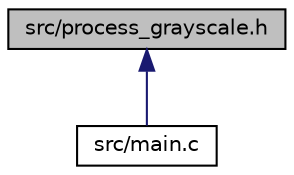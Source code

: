 digraph "src/process_grayscale.h"
{
  edge [fontname="Helvetica",fontsize="10",labelfontname="Helvetica",labelfontsize="10"];
  node [fontname="Helvetica",fontsize="10",shape=record];
  Node1 [label="src/process_grayscale.h",height=0.2,width=0.4,color="black", fillcolor="grey75", style="filled", fontcolor="black"];
  Node1 -> Node2 [dir="back",color="midnightblue",fontsize="10",style="solid",fontname="Helvetica"];
  Node2 [label="src/main.c",height=0.2,width=0.4,color="black", fillcolor="white", style="filled",URL="$main_8c.html",tooltip="File containing a Text-based Test interface for all of our modules&#39; operations. "];
}
